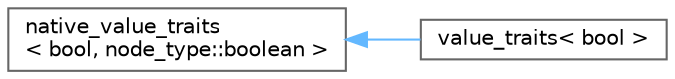 digraph "Graphical Class Hierarchy"
{
 // LATEX_PDF_SIZE
  bgcolor="transparent";
  edge [fontname=Helvetica,fontsize=10,labelfontname=Helvetica,labelfontsize=10];
  node [fontname=Helvetica,fontsize=10,shape=box,height=0.2,width=0.4];
  rankdir="LR";
  Node0 [id="Node000000",label="native_value_traits\l\< bool, node_type::boolean \>",height=0.2,width=0.4,color="grey40", fillcolor="white", style="filled",URL="$structnative__value__traits.html",tooltip=" "];
  Node0 -> Node1 [id="edge298_Node000000_Node000001",dir="back",color="steelblue1",style="solid",tooltip=" "];
  Node1 [id="Node000001",label="value_traits\< bool \>",height=0.2,width=0.4,color="grey40", fillcolor="white", style="filled",URL="$structvalue__traits_3_01bool_01_4.html",tooltip=" "];
}
